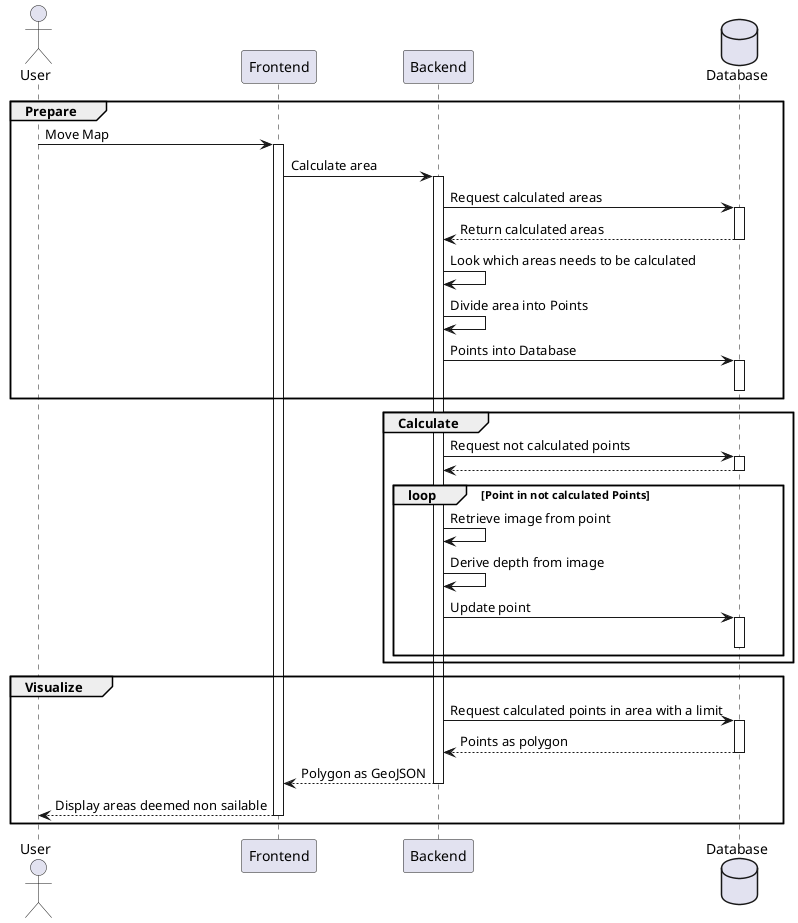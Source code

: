 @startuml
actor User
participant "Frontend" as F
participant "Backend" as B
database "Database" as D


group Prepare
    User -> F: Move Map
    activate F
    F -> B: Calculate area

    activate B
    B -> D: Request calculated areas
    activate D
    return Return calculated areas
    B -> B : Look which areas needs to be calculated
    B -> B : Divide area into Points
    B -> D : Points into Database
    activate D
    deactivate D
end
group Calculate
    B ->  D: Request not calculated points
    activate D
    return
        loop Point in not calculated Points
            B ->B: Retrieve image from point
            B ->B: Derive depth from image
            B ->D: Update point
            activate D
            deactivate D
        end
end
group Visualize
    B ->  D: Request calculated points in area with a limit
    activate D
    return Points as polygon
    return Polygon as GeoJSON
return Display areas deemed non sailable
end



@enduml